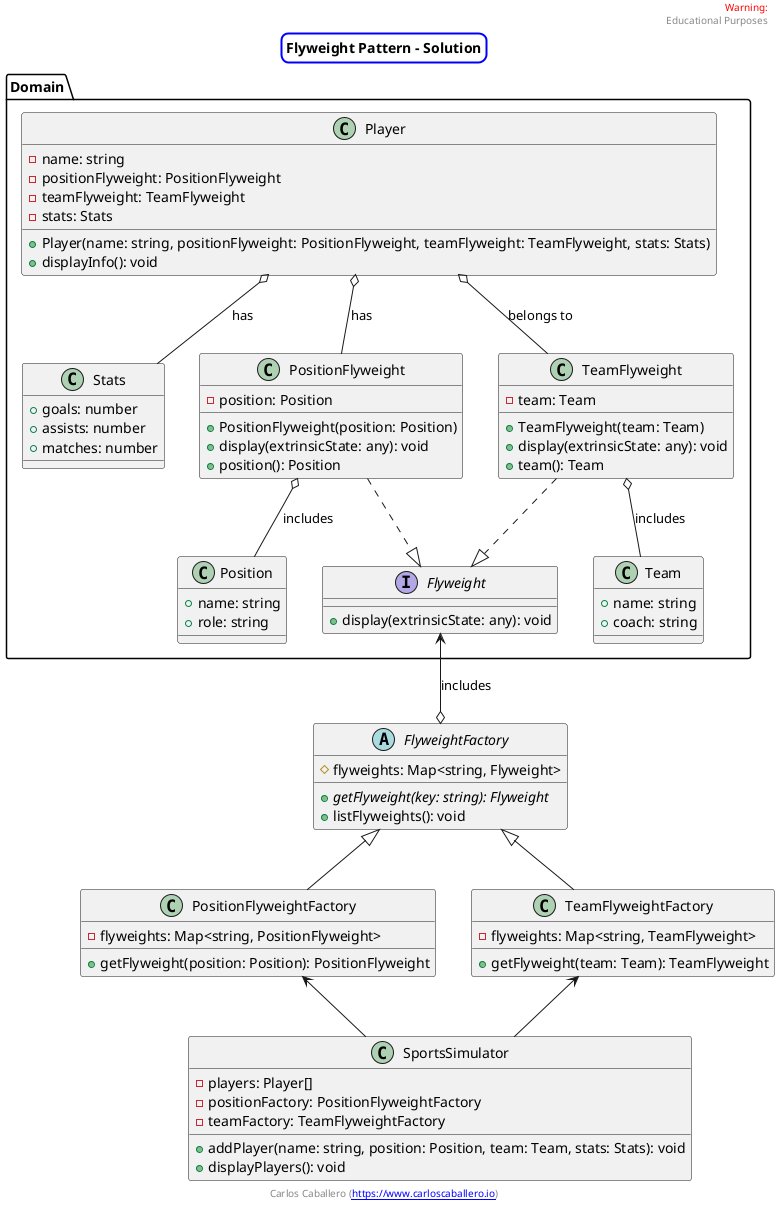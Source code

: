 
@startuml
skinparam titleBorderRoundCorner 15
skinparam titleBorderThickness 2
skinparam titleBorderColor blue


header
<font color=red>Warning:</font>
Educational Purposes
endheader

center footer Carlos Caballero ([[https://www.carloscaballero.io https://www.carloscaballero.io]])


title Flyweight Pattern - Solution

package Domain {
    class Stats {
        + goals: number
        + assists: number
        + matches: number
    }

    class Player {
        - name: string
        - positionFlyweight: PositionFlyweight
        - teamFlyweight: TeamFlyweight
        - stats: Stats
        + Player(name: string, positionFlyweight: PositionFlyweight, teamFlyweight: TeamFlyweight, stats: Stats)
        + displayInfo(): void
    }

    class Position {
        + name: string
        + role: string
    }

    class Team {
        + name: string
        + coach: string
    }

    interface Flyweight {
        + display(extrinsicState: any): void
    }

    class PositionFlyweight {
        - position: Position
        + PositionFlyweight(position: Position)
        + display(extrinsicState: any): void
        + position(): Position
    }

    class TeamFlyweight {
        - team: Team
        + TeamFlyweight(team: Team)
        + display(extrinsicState: any): void
        + team(): Team
    }

}

abstract class FlyweightFactory {
    #flyweights: Map<string, Flyweight>
    + {abstract} getFlyweight(key: string): Flyweight
    + listFlyweights(): void
}

class PositionFlyweightFactory extends FlyweightFactory {
    - flyweights: Map<string, PositionFlyweight> 
    + getFlyweight(position: Position): PositionFlyweight
}

class TeamFlyweightFactory extends FlyweightFactory {
    - flyweights: Map<string, TeamFlyweight>
    + getFlyweight(team: Team): TeamFlyweight
}


class SportsSimulator {
    - players: Player[]
    - positionFactory: PositionFlyweightFactory
    - teamFactory: TeamFlyweightFactory
    + addPlayer(name: string, position: Position, team: Team, stats: Stats): void
    + displayPlayers(): void
}


Flyweight  <--o  FlyweightFactory : includes
 

PositionFlyweight o-- Position : includes
TeamFlyweight o-- Team : includes

Player o--  PositionFlyweight : has
Player  o-- TeamFlyweight : belongs to
Player  o--  Stats : has

PositionFlyweight ..|> Flyweight 
TeamFlyweight ..|> Flyweight 


PositionFlyweightFactory <-- SportsSimulator
TeamFlyweightFactory <-- SportsSimulator


@enduml